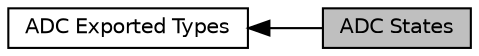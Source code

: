 digraph "ADC States"
{
  edge [fontname="Helvetica",fontsize="10",labelfontname="Helvetica",labelfontsize="10"];
  node [fontname="Helvetica",fontsize="10",shape=box];
  rankdir=LR;
  Node1 [label="ADC States",height=0.2,width=0.4,color="black", fillcolor="grey75", style="filled", fontcolor="black",tooltip=" "];
  Node2 [label="ADC Exported Types",height=0.2,width=0.4,color="black", fillcolor="white", style="filled",URL="$group__ADC__Exported__Types.html",tooltip=" "];
  Node2->Node1 [shape=plaintext, dir="back", style="solid"];
}
